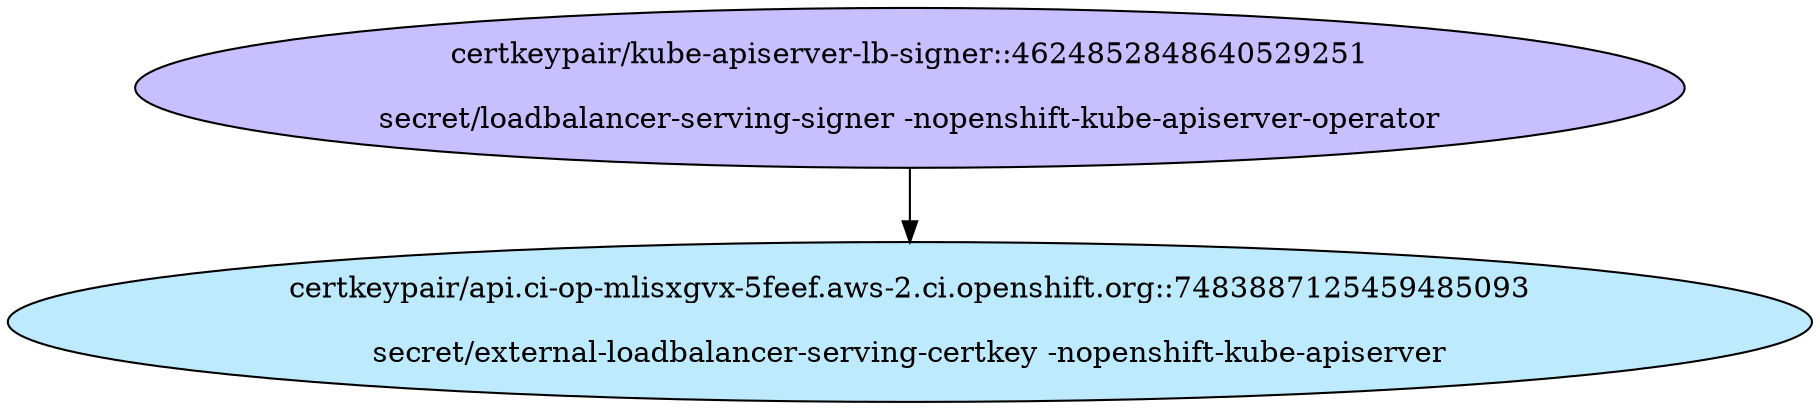 digraph "Local Certificate" {
  // Node definitions.
  5 [
    label="certkeypair/kube-apiserver-lb-signer::4624852848640529251\n\nsecret/loadbalancer-serving-signer -nopenshift-kube-apiserver-operator\n"
    style=filled
    fillcolor="#c7bfff"
  ];
  7 [
    label="certkeypair/api.ci-op-mlisxgvx-5feef.aws-2.ci.openshift.org::7483887125459485093\n\nsecret/external-loadbalancer-serving-certkey -nopenshift-kube-apiserver\n"
    style=filled
    fillcolor="#bdebfd"
  ];

  // Edge definitions.
  5 -> 7;
}